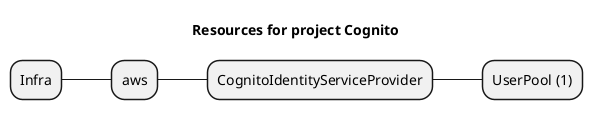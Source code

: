 @startmindmap
title Resources for project Cognito
skinparam monochrome true
+ Infra
++ aws
+++ CognitoIdentityServiceProvider
++++ UserPool (1)
@endmindmap